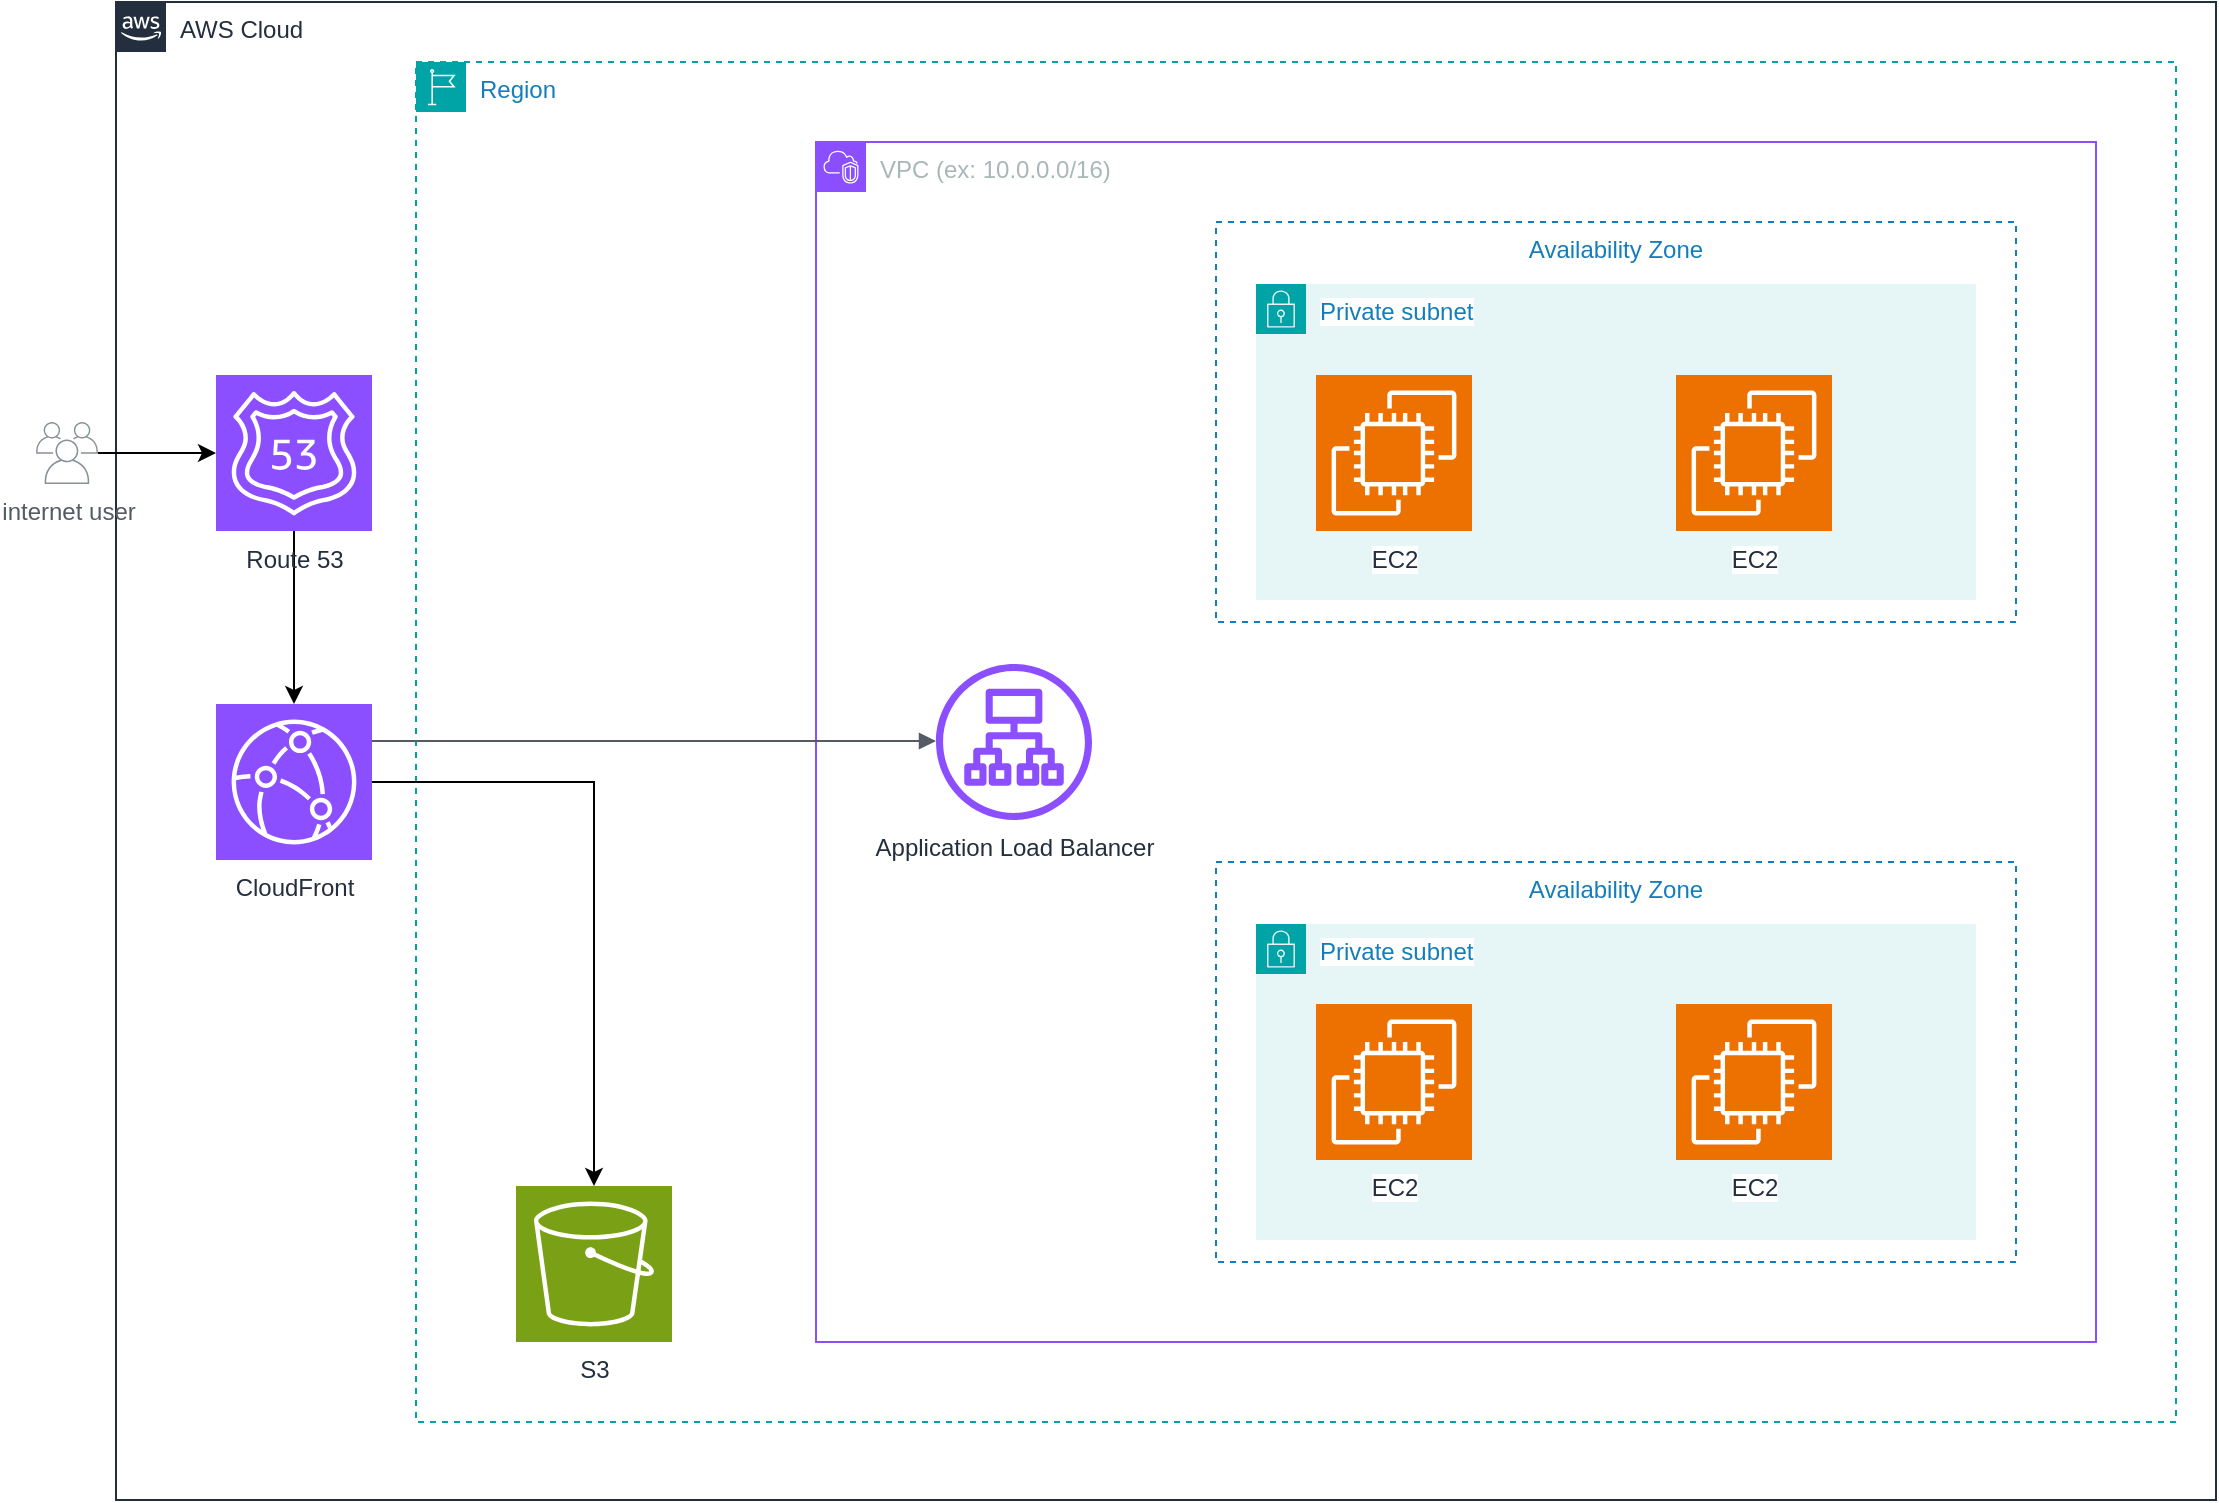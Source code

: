 <mxfile version="24.5.3" type="github">
  <diagram name="Arquitetura Tradicional (EC2)" id="drdCb34tJG41Dbc3Mt65">
    <mxGraphModel dx="1541" dy="583" grid="1" gridSize="10" guides="1" tooltips="1" connect="1" arrows="1" fold="1" page="1" pageScale="1" pageWidth="1169" pageHeight="827" math="0" shadow="0">
      <root>
        <mxCell id="0" />
        <mxCell id="1" parent="0" />
        <mxCell id="U5gBt3rsfyZc2lOhjsrW-2" value="AWS Cloud" style="points=[[0,0],[0.25,0],[0.5,0],[0.75,0],[1,0],[1,0.25],[1,0.5],[1,0.75],[1,1],[0.75,1],[0.5,1],[0.25,1],[0,1],[0,0.75],[0,0.5],[0,0.25]];outlineConnect=0;gradientColor=none;html=1;whiteSpace=wrap;fontSize=12;fontStyle=0;container=1;pointerEvents=0;collapsible=0;recursiveResize=0;shape=mxgraph.aws4.group;grIcon=mxgraph.aws4.group_aws_cloud_alt;strokeColor=#232F3E;fillColor=none;verticalAlign=top;align=left;spacingLeft=30;fontColor=#232F3E;dashed=0;" vertex="1" parent="1">
          <mxGeometry x="60" y="39" width="1050" height="749" as="geometry" />
        </mxCell>
        <mxCell id="U5gBt3rsfyZc2lOhjsrW-3" value="Region" style="points=[[0,0],[0.25,0],[0.5,0],[0.75,0],[1,0],[1,0.25],[1,0.5],[1,0.75],[1,1],[0.75,1],[0.5,1],[0.25,1],[0,1],[0,0.75],[0,0.5],[0,0.25]];outlineConnect=0;gradientColor=none;html=1;whiteSpace=wrap;fontSize=12;fontStyle=0;container=1;pointerEvents=0;collapsible=0;recursiveResize=0;shape=mxgraph.aws4.group;grIcon=mxgraph.aws4.group_region;strokeColor=#00A4A6;fillColor=none;verticalAlign=top;align=left;spacingLeft=30;fontColor=#147EBA;dashed=1;" vertex="1" parent="U5gBt3rsfyZc2lOhjsrW-2">
          <mxGeometry x="150" y="30" width="880" height="680" as="geometry" />
        </mxCell>
        <mxCell id="U5gBt3rsfyZc2lOhjsrW-4" value="VPC (ex: 10.0.0.0/16)" style="points=[[0,0],[0.25,0],[0.5,0],[0.75,0],[1,0],[1,0.25],[1,0.5],[1,0.75],[1,1],[0.75,1],[0.5,1],[0.25,1],[0,1],[0,0.75],[0,0.5],[0,0.25]];outlineConnect=0;gradientColor=none;html=1;whiteSpace=wrap;fontSize=12;fontStyle=0;container=1;pointerEvents=0;collapsible=0;recursiveResize=0;shape=mxgraph.aws4.group;grIcon=mxgraph.aws4.group_vpc2;strokeColor=#8C4FFF;fillColor=none;verticalAlign=top;align=left;spacingLeft=30;fontColor=#AAB7B8;dashed=0;" vertex="1" parent="U5gBt3rsfyZc2lOhjsrW-3">
          <mxGeometry x="200" y="40" width="640" height="600" as="geometry" />
        </mxCell>
        <mxCell id="U5gBt3rsfyZc2lOhjsrW-6" value="Availability Zone" style="fillColor=none;strokeColor=#147EBA;dashed=1;verticalAlign=top;fontStyle=0;fontColor=#147EBA;whiteSpace=wrap;html=1;" vertex="1" parent="U5gBt3rsfyZc2lOhjsrW-4">
          <mxGeometry x="200" y="40" width="400" height="200" as="geometry" />
        </mxCell>
        <mxCell id="U5gBt3rsfyZc2lOhjsrW-7" value="Availability Zone" style="fillColor=none;strokeColor=#147EBA;dashed=1;verticalAlign=top;fontStyle=0;fontColor=#147EBA;whiteSpace=wrap;html=1;" vertex="1" parent="U5gBt3rsfyZc2lOhjsrW-4">
          <mxGeometry x="200" y="360" width="400" height="200" as="geometry" />
        </mxCell>
        <mxCell id="U5gBt3rsfyZc2lOhjsrW-20" value="Private subnet" style="points=[[0,0],[0.25,0],[0.5,0],[0.75,0],[1,0],[1,0.25],[1,0.5],[1,0.75],[1,1],[0.75,1],[0.5,1],[0.25,1],[0,1],[0,0.75],[0,0.5],[0,0.25]];outlineConnect=0;gradientColor=none;html=1;whiteSpace=wrap;fontSize=12;fontStyle=0;container=1;pointerEvents=0;collapsible=0;recursiveResize=0;shape=mxgraph.aws4.group;grIcon=mxgraph.aws4.group_security_group;grStroke=0;strokeColor=#00A4A6;fillColor=#E6F6F7;verticalAlign=top;align=left;spacingLeft=30;fontColor=#147EBA;dashed=0;fontFamily=Helvetica;labelBackgroundColor=default;" vertex="1" parent="U5gBt3rsfyZc2lOhjsrW-4">
          <mxGeometry x="220" y="71" width="360" height="158" as="geometry" />
        </mxCell>
        <mxCell id="U5gBt3rsfyZc2lOhjsrW-28" value="EC2" style="sketch=0;points=[[0,0,0],[0.25,0,0],[0.5,0,0],[0.75,0,0],[1,0,0],[0,1,0],[0.25,1,0],[0.5,1,0],[0.75,1,0],[1,1,0],[0,0.25,0],[0,0.5,0],[0,0.75,0],[1,0.25,0],[1,0.5,0],[1,0.75,0]];outlineConnect=0;fontColor=#232F3E;fillColor=#ED7100;strokeColor=#ffffff;dashed=0;verticalLabelPosition=bottom;verticalAlign=top;align=center;html=1;fontSize=12;fontStyle=0;aspect=fixed;shape=mxgraph.aws4.resourceIcon;resIcon=mxgraph.aws4.ec2;fontFamily=Helvetica;labelBackgroundColor=default;" vertex="1" parent="U5gBt3rsfyZc2lOhjsrW-20">
          <mxGeometry x="210" y="45.5" width="78" height="78" as="geometry" />
        </mxCell>
        <mxCell id="U5gBt3rsfyZc2lOhjsrW-27" value="EC2" style="sketch=0;points=[[0,0,0],[0.25,0,0],[0.5,0,0],[0.75,0,0],[1,0,0],[0,1,0],[0.25,1,0],[0.5,1,0],[0.75,1,0],[1,1,0],[0,0.25,0],[0,0.5,0],[0,0.75,0],[1,0.25,0],[1,0.5,0],[1,0.75,0]];outlineConnect=0;fontColor=#232F3E;fillColor=#ED7100;strokeColor=#ffffff;dashed=0;verticalLabelPosition=bottom;verticalAlign=top;align=center;html=1;fontSize=12;fontStyle=0;aspect=fixed;shape=mxgraph.aws4.resourceIcon;resIcon=mxgraph.aws4.ec2;fontFamily=Helvetica;labelBackgroundColor=default;" vertex="1" parent="U5gBt3rsfyZc2lOhjsrW-20">
          <mxGeometry x="30" y="45.5" width="78" height="78" as="geometry" />
        </mxCell>
        <mxCell id="U5gBt3rsfyZc2lOhjsrW-18" value="Application Load Balancer" style="sketch=0;outlineConnect=0;fontColor=#232F3E;gradientColor=none;fillColor=#8C4FFF;strokeColor=none;dashed=0;verticalLabelPosition=bottom;verticalAlign=top;align=center;html=1;fontSize=12;fontStyle=0;aspect=fixed;pointerEvents=1;shape=mxgraph.aws4.application_load_balancer;fontFamily=Helvetica;labelBackgroundColor=default;" vertex="1" parent="U5gBt3rsfyZc2lOhjsrW-4">
          <mxGeometry x="60" y="261" width="78" height="78" as="geometry" />
        </mxCell>
        <mxCell id="U5gBt3rsfyZc2lOhjsrW-24" value="Private subnet" style="points=[[0,0],[0.25,0],[0.5,0],[0.75,0],[1,0],[1,0.25],[1,0.5],[1,0.75],[1,1],[0.75,1],[0.5,1],[0.25,1],[0,1],[0,0.75],[0,0.5],[0,0.25]];outlineConnect=0;gradientColor=none;html=1;whiteSpace=wrap;fontSize=12;fontStyle=0;container=1;pointerEvents=0;collapsible=0;recursiveResize=0;shape=mxgraph.aws4.group;grIcon=mxgraph.aws4.group_security_group;grStroke=0;strokeColor=#00A4A6;fillColor=#E6F6F7;verticalAlign=top;align=left;spacingLeft=30;fontColor=#147EBA;dashed=0;fontFamily=Helvetica;labelBackgroundColor=default;" vertex="1" parent="U5gBt3rsfyZc2lOhjsrW-4">
          <mxGeometry x="220" y="391" width="360" height="158" as="geometry" />
        </mxCell>
        <mxCell id="U5gBt3rsfyZc2lOhjsrW-25" value="EC2" style="sketch=0;points=[[0,0,0],[0.25,0,0],[0.5,0,0],[0.75,0,0],[1,0,0],[0,1,0],[0.25,1,0],[0.5,1,0],[0.75,1,0],[1,1,0],[0,0.25,0],[0,0.5,0],[0,0.75,0],[1,0.25,0],[1,0.5,0],[1,0.75,0]];outlineConnect=0;fontColor=#232F3E;fillColor=#ED7100;strokeColor=#ffffff;dashed=0;verticalLabelPosition=bottom;verticalAlign=top;align=center;html=1;fontSize=12;fontStyle=0;aspect=fixed;shape=mxgraph.aws4.resourceIcon;resIcon=mxgraph.aws4.ec2;fontFamily=Helvetica;labelBackgroundColor=default;" vertex="1" parent="U5gBt3rsfyZc2lOhjsrW-24">
          <mxGeometry x="30" y="40" width="78" height="78" as="geometry" />
        </mxCell>
        <mxCell id="U5gBt3rsfyZc2lOhjsrW-26" value="EC2" style="sketch=0;points=[[0,0,0],[0.25,0,0],[0.5,0,0],[0.75,0,0],[1,0,0],[0,1,0],[0.25,1,0],[0.5,1,0],[0.75,1,0],[1,1,0],[0,0.25,0],[0,0.5,0],[0,0.75,0],[1,0.25,0],[1,0.5,0],[1,0.75,0]];outlineConnect=0;fontColor=#232F3E;fillColor=#ED7100;strokeColor=#ffffff;dashed=0;verticalLabelPosition=bottom;verticalAlign=top;align=center;html=1;fontSize=12;fontStyle=0;aspect=fixed;shape=mxgraph.aws4.resourceIcon;resIcon=mxgraph.aws4.ec2;fontFamily=Helvetica;labelBackgroundColor=default;" vertex="1" parent="U5gBt3rsfyZc2lOhjsrW-24">
          <mxGeometry x="210" y="40" width="78" height="78" as="geometry" />
        </mxCell>
        <mxCell id="U5gBt3rsfyZc2lOhjsrW-16" value="S3" style="sketch=0;points=[[0,0,0],[0.25,0,0],[0.5,0,0],[0.75,0,0],[1,0,0],[0,1,0],[0.25,1,0],[0.5,1,0],[0.75,1,0],[1,1,0],[0,0.25,0],[0,0.5,0],[0,0.75,0],[1,0.25,0],[1,0.5,0],[1,0.75,0]];outlineConnect=0;fontColor=#232F3E;fillColor=#7AA116;strokeColor=#ffffff;dashed=0;verticalLabelPosition=bottom;verticalAlign=top;align=center;html=1;fontSize=12;fontStyle=0;aspect=fixed;shape=mxgraph.aws4.resourceIcon;resIcon=mxgraph.aws4.s3;fontFamily=Helvetica;labelBackgroundColor=default;" vertex="1" parent="U5gBt3rsfyZc2lOhjsrW-3">
          <mxGeometry x="50" y="562" width="78" height="78" as="geometry" />
        </mxCell>
        <mxCell id="U5gBt3rsfyZc2lOhjsrW-15" style="edgeStyle=orthogonalEdgeStyle;rounded=0;orthogonalLoop=1;jettySize=auto;html=1;strokeColor=default;align=center;verticalAlign=middle;fontFamily=Helvetica;fontSize=11;fontColor=default;labelBackgroundColor=default;endArrow=classic;" edge="1" parent="U5gBt3rsfyZc2lOhjsrW-2" source="U5gBt3rsfyZc2lOhjsrW-10" target="U5gBt3rsfyZc2lOhjsrW-14">
          <mxGeometry relative="1" as="geometry" />
        </mxCell>
        <mxCell id="U5gBt3rsfyZc2lOhjsrW-10" value="Route 53" style="sketch=0;points=[[0,0,0],[0.25,0,0],[0.5,0,0],[0.75,0,0],[1,0,0],[0,1,0],[0.25,1,0],[0.5,1,0],[0.75,1,0],[1,1,0],[0,0.25,0],[0,0.5,0],[0,0.75,0],[1,0.25,0],[1,0.5,0],[1,0.75,0]];outlineConnect=0;fontColor=#232F3E;fillColor=#8C4FFF;strokeColor=#ffffff;dashed=0;verticalLabelPosition=bottom;verticalAlign=top;align=center;html=1;fontSize=12;fontStyle=0;aspect=fixed;shape=mxgraph.aws4.resourceIcon;resIcon=mxgraph.aws4.route_53;" vertex="1" parent="U5gBt3rsfyZc2lOhjsrW-2">
          <mxGeometry x="50" y="186.5" width="78" height="78" as="geometry" />
        </mxCell>
        <mxCell id="U5gBt3rsfyZc2lOhjsrW-17" style="edgeStyle=orthogonalEdgeStyle;rounded=0;orthogonalLoop=1;jettySize=auto;html=1;strokeColor=default;align=center;verticalAlign=middle;fontFamily=Helvetica;fontSize=11;fontColor=default;labelBackgroundColor=default;endArrow=classic;" edge="1" parent="U5gBt3rsfyZc2lOhjsrW-2" source="U5gBt3rsfyZc2lOhjsrW-14" target="U5gBt3rsfyZc2lOhjsrW-16">
          <mxGeometry relative="1" as="geometry" />
        </mxCell>
        <mxCell id="U5gBt3rsfyZc2lOhjsrW-14" value="CloudFront" style="sketch=0;points=[[0,0,0],[0.25,0,0],[0.5,0,0],[0.75,0,0],[1,0,0],[0,1,0],[0.25,1,0],[0.5,1,0],[0.75,1,0],[1,1,0],[0,0.25,0],[0,0.5,0],[0,0.75,0],[1,0.25,0],[1,0.5,0],[1,0.75,0]];outlineConnect=0;fontColor=#232F3E;fillColor=#8C4FFF;strokeColor=#ffffff;dashed=0;verticalLabelPosition=bottom;verticalAlign=top;align=center;html=1;fontSize=12;fontStyle=0;aspect=fixed;shape=mxgraph.aws4.resourceIcon;resIcon=mxgraph.aws4.cloudfront;fontFamily=Helvetica;labelBackgroundColor=default;" vertex="1" parent="U5gBt3rsfyZc2lOhjsrW-2">
          <mxGeometry x="50" y="351" width="78" height="78" as="geometry" />
        </mxCell>
        <mxCell id="U5gBt3rsfyZc2lOhjsrW-29" value="" style="edgeStyle=orthogonalEdgeStyle;html=1;endArrow=block;elbow=vertical;startArrow=none;endFill=1;strokeColor=#545B64;rounded=0;align=center;verticalAlign=middle;fontFamily=Helvetica;fontSize=11;fontColor=default;labelBackgroundColor=default;" edge="1" parent="U5gBt3rsfyZc2lOhjsrW-2" target="U5gBt3rsfyZc2lOhjsrW-18">
          <mxGeometry width="100" relative="1" as="geometry">
            <mxPoint x="128" y="369.5" as="sourcePoint" />
            <mxPoint x="228" y="369.5" as="targetPoint" />
          </mxGeometry>
        </mxCell>
        <mxCell id="U5gBt3rsfyZc2lOhjsrW-9" value="internet user" style="sketch=0;outlineConnect=0;gradientColor=none;fontColor=#545B64;strokeColor=none;fillColor=#879196;dashed=0;verticalLabelPosition=bottom;verticalAlign=top;align=center;html=1;fontSize=12;fontStyle=0;aspect=fixed;shape=mxgraph.aws4.illustration_users;pointerEvents=1" vertex="1" parent="1">
          <mxGeometry x="20" y="249" width="31" height="31" as="geometry" />
        </mxCell>
        <mxCell id="U5gBt3rsfyZc2lOhjsrW-11" value="" style="edgeStyle=orthogonalEdgeStyle;rounded=0;orthogonalLoop=1;jettySize=auto;html=1;" edge="1" parent="1" source="U5gBt3rsfyZc2lOhjsrW-9" target="U5gBt3rsfyZc2lOhjsrW-10">
          <mxGeometry relative="1" as="geometry" />
        </mxCell>
      </root>
    </mxGraphModel>
  </diagram>
</mxfile>
